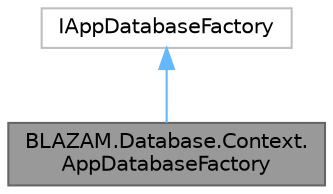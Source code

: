 digraph "BLAZAM.Database.Context.AppDatabaseFactory"
{
 // LATEX_PDF_SIZE
  bgcolor="transparent";
  edge [fontname=Helvetica,fontsize=10,labelfontname=Helvetica,labelfontsize=10];
  node [fontname=Helvetica,fontsize=10,shape=box,height=0.2,width=0.4];
  Node1 [id="Node000001",label="BLAZAM.Database.Context.\lAppDatabaseFactory",height=0.2,width=0.4,color="gray40", fillcolor="grey60", style="filled", fontcolor="black",tooltip="A factory for dynamic creation of DbContext objects based on IConfiguration properties."];
  Node2 -> Node1 [id="edge1_Node000001_Node000002",dir="back",color="steelblue1",style="solid",tooltip=" "];
  Node2 [id="Node000002",label="IAppDatabaseFactory",height=0.2,width=0.4,color="grey75", fillcolor="white", style="filled",URL="$interface_b_l_a_z_a_m_1_1_database_1_1_context_1_1_i_app_database_factory.html",tooltip=" "];
}
